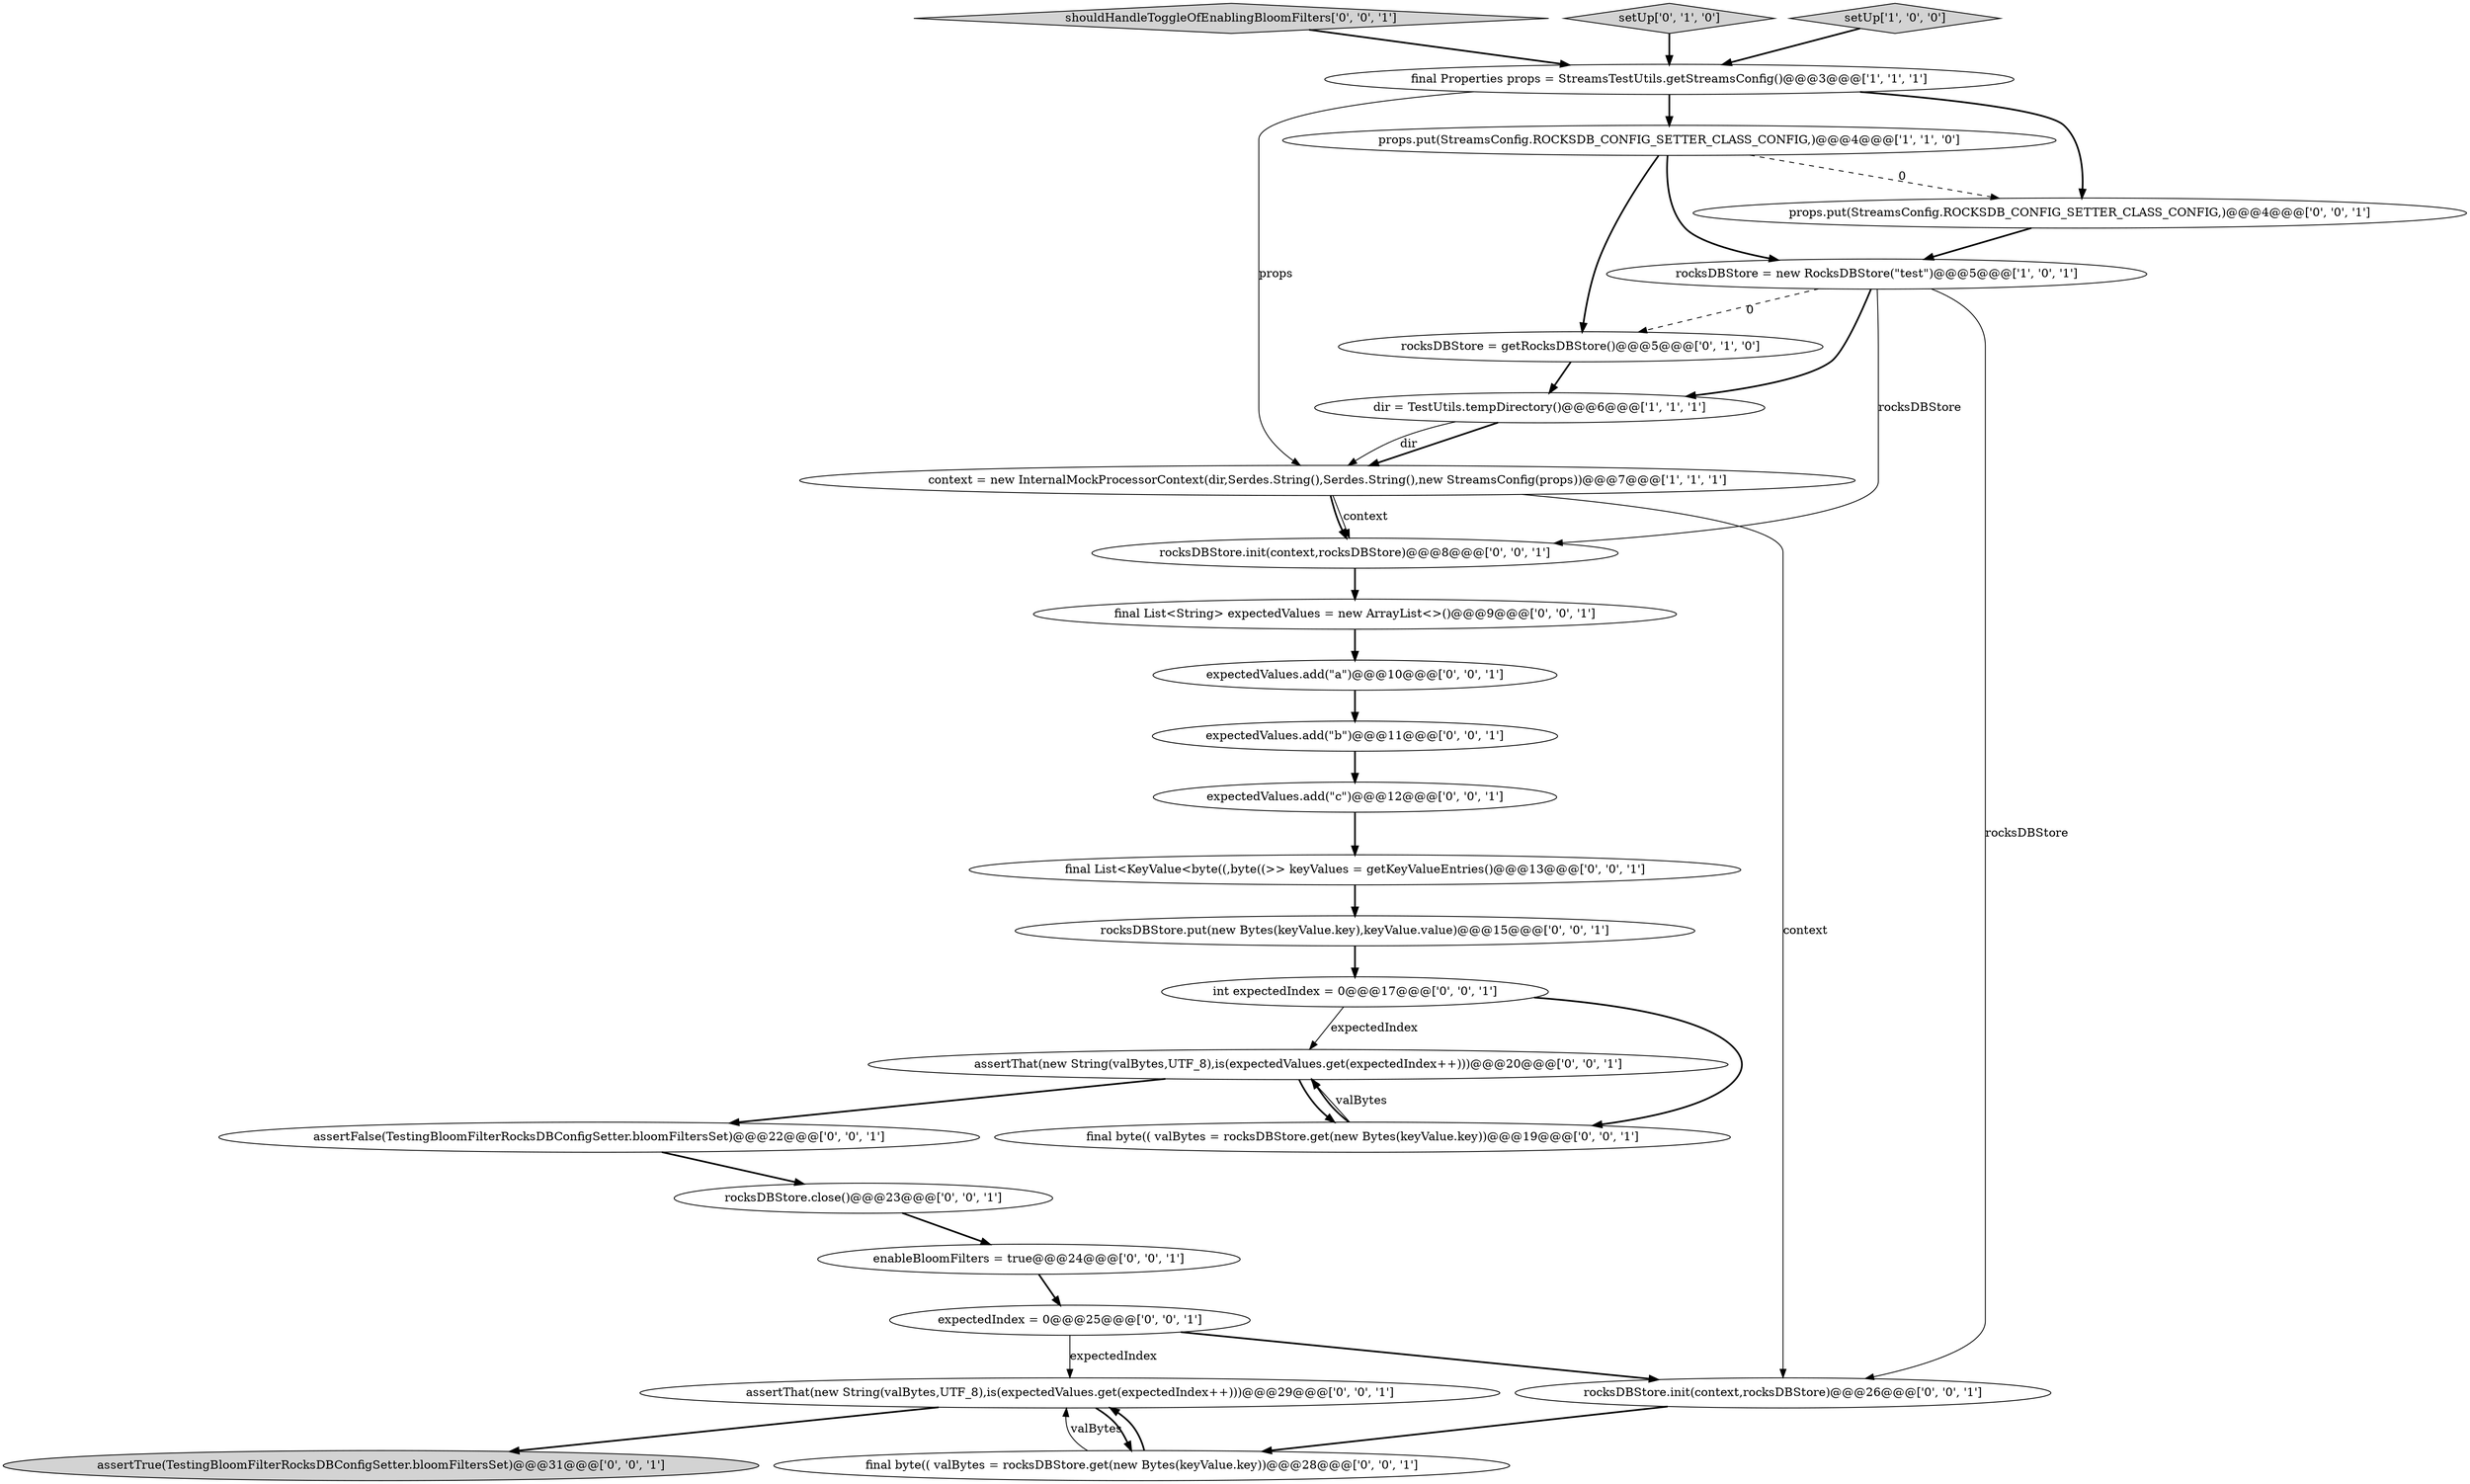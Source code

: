 digraph {
10 [style = filled, label = "assertThat(new String(valBytes,UTF_8),is(expectedValues.get(expectedIndex++)))@@@20@@@['0', '0', '1']", fillcolor = white, shape = ellipse image = "AAA0AAABBB3BBB"];
26 [style = filled, label = "shouldHandleToggleOfEnablingBloomFilters['0', '0', '1']", fillcolor = lightgray, shape = diamond image = "AAA0AAABBB3BBB"];
19 [style = filled, label = "expectedValues.add(\"a\")@@@10@@@['0', '0', '1']", fillcolor = white, shape = ellipse image = "AAA0AAABBB3BBB"];
9 [style = filled, label = "final List<String> expectedValues = new ArrayList<>()@@@9@@@['0', '0', '1']", fillcolor = white, shape = ellipse image = "AAA0AAABBB3BBB"];
12 [style = filled, label = "expectedIndex = 0@@@25@@@['0', '0', '1']", fillcolor = white, shape = ellipse image = "AAA0AAABBB3BBB"];
14 [style = filled, label = "props.put(StreamsConfig.ROCKSDB_CONFIG_SETTER_CLASS_CONFIG,)@@@4@@@['0', '0', '1']", fillcolor = white, shape = ellipse image = "AAA0AAABBB3BBB"];
24 [style = filled, label = "assertThat(new String(valBytes,UTF_8),is(expectedValues.get(expectedIndex++)))@@@29@@@['0', '0', '1']", fillcolor = white, shape = ellipse image = "AAA0AAABBB3BBB"];
18 [style = filled, label = "final byte(( valBytes = rocksDBStore.get(new Bytes(keyValue.key))@@@19@@@['0', '0', '1']", fillcolor = white, shape = ellipse image = "AAA0AAABBB3BBB"];
15 [style = filled, label = "rocksDBStore.init(context,rocksDBStore)@@@8@@@['0', '0', '1']", fillcolor = white, shape = ellipse image = "AAA0AAABBB3BBB"];
7 [style = filled, label = "setUp['0', '1', '0']", fillcolor = lightgray, shape = diamond image = "AAA0AAABBB2BBB"];
20 [style = filled, label = "expectedValues.add(\"b\")@@@11@@@['0', '0', '1']", fillcolor = white, shape = ellipse image = "AAA0AAABBB3BBB"];
4 [style = filled, label = "context = new InternalMockProcessorContext(dir,Serdes.String(),Serdes.String(),new StreamsConfig(props))@@@7@@@['1', '1', '1']", fillcolor = white, shape = ellipse image = "AAA0AAABBB1BBB"];
17 [style = filled, label = "rocksDBStore.init(context,rocksDBStore)@@@26@@@['0', '0', '1']", fillcolor = white, shape = ellipse image = "AAA0AAABBB3BBB"];
13 [style = filled, label = "final List<KeyValue<byte((,byte((>> keyValues = getKeyValueEntries()@@@13@@@['0', '0', '1']", fillcolor = white, shape = ellipse image = "AAA0AAABBB3BBB"];
0 [style = filled, label = "dir = TestUtils.tempDirectory()@@@6@@@['1', '1', '1']", fillcolor = white, shape = ellipse image = "AAA0AAABBB1BBB"];
23 [style = filled, label = "rocksDBStore.put(new Bytes(keyValue.key),keyValue.value)@@@15@@@['0', '0', '1']", fillcolor = white, shape = ellipse image = "AAA0AAABBB3BBB"];
21 [style = filled, label = "expectedValues.add(\"c\")@@@12@@@['0', '0', '1']", fillcolor = white, shape = ellipse image = "AAA0AAABBB3BBB"];
6 [style = filled, label = "rocksDBStore = getRocksDBStore()@@@5@@@['0', '1', '0']", fillcolor = white, shape = ellipse image = "AAA1AAABBB2BBB"];
27 [style = filled, label = "assertFalse(TestingBloomFilterRocksDBConfigSetter.bloomFiltersSet)@@@22@@@['0', '0', '1']", fillcolor = white, shape = ellipse image = "AAA0AAABBB3BBB"];
22 [style = filled, label = "int expectedIndex = 0@@@17@@@['0', '0', '1']", fillcolor = white, shape = ellipse image = "AAA0AAABBB3BBB"];
5 [style = filled, label = "props.put(StreamsConfig.ROCKSDB_CONFIG_SETTER_CLASS_CONFIG,)@@@4@@@['1', '1', '0']", fillcolor = white, shape = ellipse image = "AAA0AAABBB1BBB"];
8 [style = filled, label = "rocksDBStore.close()@@@23@@@['0', '0', '1']", fillcolor = white, shape = ellipse image = "AAA0AAABBB3BBB"];
25 [style = filled, label = "assertTrue(TestingBloomFilterRocksDBConfigSetter.bloomFiltersSet)@@@31@@@['0', '0', '1']", fillcolor = lightgray, shape = ellipse image = "AAA0AAABBB3BBB"];
16 [style = filled, label = "final byte(( valBytes = rocksDBStore.get(new Bytes(keyValue.key))@@@28@@@['0', '0', '1']", fillcolor = white, shape = ellipse image = "AAA0AAABBB3BBB"];
3 [style = filled, label = "setUp['1', '0', '0']", fillcolor = lightgray, shape = diamond image = "AAA0AAABBB1BBB"];
1 [style = filled, label = "rocksDBStore = new RocksDBStore(\"test\")@@@5@@@['1', '0', '1']", fillcolor = white, shape = ellipse image = "AAA0AAABBB1BBB"];
2 [style = filled, label = "final Properties props = StreamsTestUtils.getStreamsConfig()@@@3@@@['1', '1', '1']", fillcolor = white, shape = ellipse image = "AAA0AAABBB1BBB"];
11 [style = filled, label = "enableBloomFilters = true@@@24@@@['0', '0', '1']", fillcolor = white, shape = ellipse image = "AAA0AAABBB3BBB"];
9->19 [style = bold, label=""];
23->22 [style = bold, label=""];
16->24 [style = bold, label=""];
1->15 [style = solid, label="rocksDBStore"];
0->4 [style = bold, label=""];
11->12 [style = bold, label=""];
15->9 [style = bold, label=""];
26->2 [style = bold, label=""];
1->17 [style = solid, label="rocksDBStore"];
5->14 [style = dashed, label="0"];
3->2 [style = bold, label=""];
2->4 [style = solid, label="props"];
2->5 [style = bold, label=""];
13->23 [style = bold, label=""];
19->20 [style = bold, label=""];
5->1 [style = bold, label=""];
6->0 [style = bold, label=""];
10->27 [style = bold, label=""];
16->24 [style = solid, label="valBytes"];
18->10 [style = solid, label="valBytes"];
10->18 [style = bold, label=""];
14->1 [style = bold, label=""];
20->21 [style = bold, label=""];
27->8 [style = bold, label=""];
8->11 [style = bold, label=""];
12->17 [style = bold, label=""];
4->17 [style = solid, label="context"];
24->16 [style = bold, label=""];
18->10 [style = bold, label=""];
22->18 [style = bold, label=""];
22->10 [style = solid, label="expectedIndex"];
2->14 [style = bold, label=""];
24->25 [style = bold, label=""];
12->24 [style = solid, label="expectedIndex"];
1->6 [style = dashed, label="0"];
4->15 [style = bold, label=""];
17->16 [style = bold, label=""];
4->15 [style = solid, label="context"];
0->4 [style = solid, label="dir"];
5->6 [style = bold, label=""];
21->13 [style = bold, label=""];
1->0 [style = bold, label=""];
7->2 [style = bold, label=""];
}
